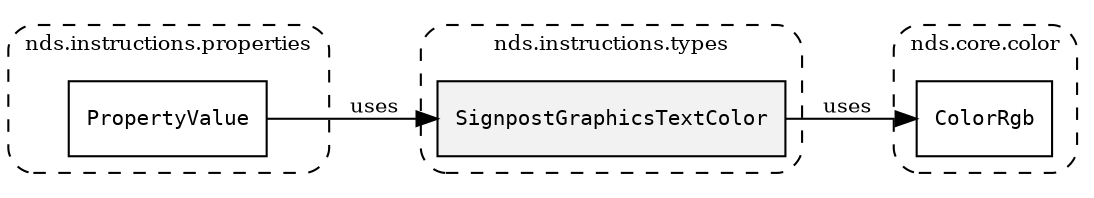 /**
 * This dot file creates symbol collaboration diagram for SignpostGraphicsTextColor.
 */
digraph ZSERIO
{
    node [shape=box, fontsize=10];
    rankdir="LR";
    fontsize=10;
    tooltip="SignpostGraphicsTextColor collaboration diagram";

    subgraph "cluster_nds.instructions.types"
    {
        style="dashed, rounded";
        label="nds.instructions.types";
        tooltip="Package nds.instructions.types";
        href="../../../content/packages/nds.instructions.types.html#Package-nds-instructions-types";
        target="_parent";

        "SignpostGraphicsTextColor" [style="filled", fillcolor="#0000000D", target="_parent", label=<<font face="monospace"><table align="center" border="0" cellspacing="0" cellpadding="0"><tr><td href="../../../content/packages/nds.instructions.types.html#Subtype-SignpostGraphicsTextColor" title="Subtype defined in nds.instructions.types">SignpostGraphicsTextColor</td></tr></table></font>>];
    }

    subgraph "cluster_nds.core.color"
    {
        style="dashed, rounded";
        label="nds.core.color";
        tooltip="Package nds.core.color";
        href="../../../content/packages/nds.core.color.html#Package-nds-core-color";
        target="_parent";

        "ColorRgb" [target="_parent", label=<<font face="monospace"><table align="center" border="0" cellspacing="0" cellpadding="0"><tr><td href="../../../content/packages/nds.core.color.html#Structure-ColorRgb" title="Structure defined in nds.core.color">ColorRgb</td></tr></table></font>>];
    }

    subgraph "cluster_nds.instructions.properties"
    {
        style="dashed, rounded";
        label="nds.instructions.properties";
        tooltip="Package nds.instructions.properties";
        href="../../../content/packages/nds.instructions.properties.html#Package-nds-instructions-properties";
        target="_parent";

        "PropertyValue" [target="_parent", label=<<font face="monospace"><table align="center" border="0" cellspacing="0" cellpadding="0"><tr><td href="../../../content/packages/nds.instructions.properties.html#Choice-PropertyValue" title="Choice defined in nds.instructions.properties">PropertyValue</td></tr></table></font>>];
    }

    "SignpostGraphicsTextColor" -> "ColorRgb" [label="uses", fontsize=10];
    "PropertyValue" -> "SignpostGraphicsTextColor" [label="uses", fontsize=10];
}
